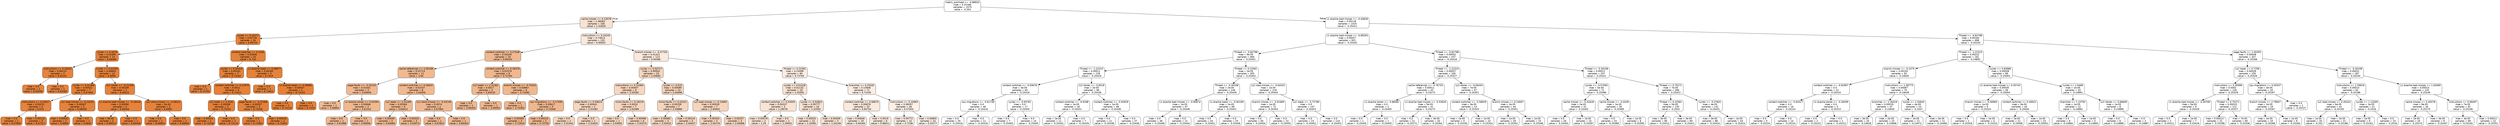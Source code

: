 digraph Tree {
node [shape=box, style="filled, rounded", color="black", fontname=helvetica] ;
edge [fontname=helvetica] ;
0 [label="matrix_workload <= -0.88933\nmae = 0.25186\nsamples = 1575\nvalue = -0.254", fillcolor="#e5813900"] ;
1 [label="cache-misses <= 0.13078\nmae = 1.48363\nsamples = 156\nvalue = 1.31829", fillcolor="#e5813939"] ;
0 -> 1 [labeldistance=2.5, labelangle=45, headlabel="True"] ;
2 [label="cycles <= 0.42071\nmae = 0.02726\nsamples = 24\nvalue = 6.69734", fillcolor="#e58139fd"] ;
1 -> 2 ;
3 [label="cycles <= 0.4078\nmae = 0.01495\nsamples = 14\nvalue = 6.68489", fillcolor="#e58139fd"] ;
2 -> 3 ;
4 [label="instructions <= 0.10023\nmae = 0.00115\nsamples = 2\nvalue = 6.63151", fillcolor="#e58139fb"] ;
3 -> 4 ;
5 [label="mae = 0.0\nsamples = 1\nvalue = 6.63036", fillcolor="#e58139fb"] ;
4 -> 5 ;
6 [label="mae = 0.0\nsamples = 1\nvalue = 6.63265", fillcolor="#e58139fb"] ;
4 -> 6 ;
7 [label="cycles <= 0.41555\nmae = 0.00843\nsamples = 12\nvalue = 6.6859", fillcolor="#e58139fd"] ;
3 -> 7 ;
8 [label="cycles <= 0.41389\nmae = 0.00522\nsamples = 7\nvalue = 6.67859", fillcolor="#e58139fd"] ;
7 -> 8 ;
9 [label="instructions <= 0.10017\nmae = 0.00221\nsamples = 4\nvalue = 6.674", fillcolor="#e58139fc"] ;
8 -> 9 ;
10 [label="mae = 0.0\nsamples = 1\nvalue = 6.67859", fillcolor="#e58139fd"] ;
9 -> 10 ;
11 [label="mae = 0.00113\nsamples = 3\nvalue = 6.67317", fillcolor="#e58139fc"] ;
9 -> 11 ;
12 [label="LLC-load-misses <= 0.23233\nmae = 0.00067\nsamples = 3\nvalue = 6.68558", fillcolor="#e58139fd"] ;
8 -> 12 ;
13 [label="mae = 0.00032\nsamples = 2\nvalue = 6.6859", fillcolor="#e58139fd"] ;
12 -> 13 ;
14 [label="mae = 0.0\nsamples = 1\nvalue = 6.6842", fillcolor="#e58139fd"] ;
12 -> 14 ;
15 [label="LLC-stores <= -0.21259\nmae = 0.00209\nsamples = 5\nvalue = 6.69522", fillcolor="#e58139fd"] ;
7 -> 15 ;
16 [label="L1-dcache-load-misses <= -0.18416\nmae = 0.00058\nsamples = 3\nvalue = 6.69504", fillcolor="#e58139fd"] ;
15 -> 16 ;
17 [label="mae = 9e-05\nsamples = 2\nvalue = 6.69513", fillcolor="#e58139fd"] ;
16 -> 17 ;
18 [label="mae = 0.0\nsamples = 1\nvalue = 6.69348", fillcolor="#e58139fd"] ;
16 -> 18 ;
19 [label="LLC-store-misses <= -0.48321\nmae = 5e-05\nsamples = 2\nvalue = 6.6995", fillcolor="#e58139fd"] ;
15 -> 19 ;
20 [label="mae = 0.0\nsamples = 1\nvalue = 6.69954", fillcolor="#e58139fd"] ;
19 -> 20 ;
21 [label="mae = 0.0\nsamples = 1\nvalue = 6.69945", fillcolor="#e58139fd"] ;
19 -> 21 ;
22 [label="context-switches <= 0.1206\nmae = 0.00406\nsamples = 10\nvalue = 6.734", fillcolor="#e58139ff"] ;
2 -> 22 ;
23 [label="cycles <= 0.42414\nmae = 0.00161\nsamples = 7\nvalue = 6.73262", fillcolor="#e58139ff"] ;
22 -> 23 ;
24 [label="mae = 0.0\nsamples = 1\nvalue = 6.72793", fillcolor="#e58139fe"] ;
23 -> 24 ;
25 [label="context-switches <= 0.11979\nmae = 0.0011\nsamples = 6\nvalue = 6.73312", fillcolor="#e58139ff"] ;
23 -> 25 ;
26 [label="LLC-loads <= 2.3161\nmae = 0.00049\nsamples = 3\nvalue = 6.73234", fillcolor="#e58139fe"] ;
25 -> 26 ;
27 [label="mae = 0.00014\nsamples = 2\nvalue = 6.73248", fillcolor="#e58139ff"] ;
26 -> 27 ;
28 [label="mae = 0.0\nsamples = 1\nvalue = 6.73115", fillcolor="#e58139fe"] ;
26 -> 28 ;
29 [label="page-faults <= -0.37468\nmae = 0.00037\nsamples = 3\nvalue = 6.73436", fillcolor="#e58139ff"] ;
25 -> 29 ;
30 [label="mae = 0.0\nsamples = 1\nvalue = 6.73363", fillcolor="#e58139ff"] ;
29 -> 30 ;
31 [label="mae = 0.00018\nsamples = 2\nvalue = 6.73455", fillcolor="#e58139ff"] ;
29 -> 31 ;
32 [label="L1-dcache-loads <= 0.58977\nmae = 0.00165\nsamples = 3\nvalue = 6.7419", fillcolor="#e58139ff"] ;
22 -> 32 ;
33 [label="mae = 0.0\nsamples = 1\nvalue = 6.74612", fillcolor="#e58139ff"] ;
32 -> 33 ;
34 [label="L1-dcache-loads <= 0.58982\nmae = 0.00037\nsamples = 2\nvalue = 6.74153", fillcolor="#e58139ff"] ;
32 -> 34 ;
35 [label="mae = 0.0\nsamples = 1\nvalue = 6.74116", fillcolor="#e58139ff"] ;
34 -> 35 ;
36 [label="mae = 0.0\nsamples = 1\nvalue = 6.7419", fillcolor="#e58139ff"] ;
34 -> 36 ;
37 [label="instructions <= 0.10245\nmae = 0.74613\nsamples = 132\nvalue = 0.95832", fillcolor="#e581392c"] ;
1 -> 37 ;
38 [label="context-switches <= 0.27548\nmae = 0.04329\nsamples = 19\nvalue = 3.66343", fillcolor="#e581398f"] ;
37 -> 38 ;
39 [label="cache-references <= 2.05168\nmae = 0.01713\nsamples = 11\nvalue = 3.64", fillcolor="#e581398e"] ;
38 -> 39 ;
40 [label="page-faults <= -0.25125\nmae = 0.01041\nsamples = 3\nvalue = 3.60656", fillcolor="#e581398d"] ;
39 -> 40 ;
41 [label="mae = 0.0\nsamples = 1\nvalue = 3.58864", fillcolor="#e581398c"] ;
40 -> 41 ;
42 [label="L1-dcache-stores <= 0.91094\nmae = 0.00666\nsamples = 2\nvalue = 3.61322", fillcolor="#e581398d"] ;
40 -> 42 ;
43 [label="mae = 0.0\nsamples = 1\nvalue = 3.61988", fillcolor="#e581398d"] ;
42 -> 43 ;
44 [label="mae = 0.0\nsamples = 1\nvalue = 3.60656", fillcolor="#e581398d"] ;
42 -> 44 ;
45 [label="context-switches <= 0.26632\nmae = 0.01037\nsamples = 8\nvalue = 3.64056", fillcolor="#e581398e"] ;
39 -> 45 ;
46 [label="LLC-loads <= 2.31269\nmae = 0.00364\nsamples = 6\nvalue = 3.64014", fillcolor="#e581398e"] ;
45 -> 46 ;
47 [label="mae = 0.00049\nsamples = 3\nvalue = 3.64083", fillcolor="#e581398e"] ;
46 -> 47 ;
48 [label="mae = 0.00325\nsamples = 3\nvalue = 3.63073", fillcolor="#e581398e"] ;
46 -> 48 ;
49 [label="LLC-store-misses <= -0.43149\nmae = 0.0074\nsamples = 2\nvalue = 3.67083", fillcolor="#e581398f"] ;
45 -> 49 ;
50 [label="mae = 0.0\nsamples = 1\nvalue = 3.67823", fillcolor="#e581398f"] ;
49 -> 50 ;
51 [label="mae = 0.0\nsamples = 1\nvalue = 3.66343", fillcolor="#e581398f"] ;
49 -> 51 ;
52 [label="context-switches <= 0.28378\nmae = 0.01579\nsamples = 8\nvalue = 3.72784", fillcolor="#e5813991"] ;
38 -> 52 ;
53 [label="LLC-loads <= 2.31361\nmae = 0.0017\nsamples = 2\nvalue = 3.69233", fillcolor="#e5813990"] ;
52 -> 53 ;
54 [label="mae = 0.0\nsamples = 1\nvalue = 3.69403", fillcolor="#e5813990"] ;
53 -> 54 ;
55 [label="mae = 0.0\nsamples = 1\nvalue = 3.69063", fillcolor="#e5813990"] ;
53 -> 55 ;
56 [label="branch-misses <= -0.70333\nmae = 0.00867\nsamples = 6\nvalue = 3.73285", fillcolor="#e5813991"] ;
52 -> 56 ;
57 [label="mae = 0.0\nsamples = 1\nvalue = 3.75063", fillcolor="#e5813992"] ;
56 -> 57 ;
58 [label="cpu-migrations <= -0.17095\nmae = 0.00617\nsamples = 5\nvalue = 3.72949", fillcolor="#e5813991"] ;
56 -> 58 ;
59 [label="mae = 0.00395\nsamples = 3\nvalue = 3.72619", fillcolor="#e5813991"] ;
58 -> 59 ;
60 [label="mae = 0.00115\nsamples = 2\nvalue = 3.73735", fillcolor="#e5813991"] ;
58 -> 60 ;
61 [label="branch-misses <= -0.37703\nmae = 0.41421\nsamples = 113\nvalue = 0.94366", fillcolor="#e581392c"] ;
37 -> 61 ;
62 [label="cycles <= 0.50717\nmae = 0.00932\nsamples = 23\nvalue = 2.03692", fillcolor="#e5813953"] ;
61 -> 62 ;
63 [label="instructions <= 0.10363\nmae = 0.00407\nsamples = 9\nvalue = 2.02562", fillcolor="#e5813953"] ;
62 -> 63 ;
64 [label="page-faults <= 0.59624\nmae = 0.00041\nsamples = 2\nvalue = 2.01583", fillcolor="#e5813953"] ;
63 -> 64 ;
65 [label="mae = 0.0\nsamples = 1\nvalue = 2.01542", fillcolor="#e5813953"] ;
64 -> 65 ;
66 [label="mae = 0.0\nsamples = 1\nvalue = 2.01625", fillcolor="#e5813953"] ;
64 -> 66 ;
67 [label="minor-faults <= 0.18219\nmae = 0.0024\nsamples = 7\nvalue = 2.02589", fillcolor="#e5813953"] ;
63 -> 67 ;
68 [label="mae = 0.0\nsamples = 1\nvalue = 2.03692", fillcolor="#e5813953"] ;
67 -> 68 ;
69 [label="mae = 0.00096\nsamples = 6\nvalue = 2.02575", fillcolor="#e5813953"] ;
67 -> 69 ;
70 [label="cycles <= 0.515\nmae = 0.00589\nsamples = 14\nvalue = 2.04096", fillcolor="#e5813954"] ;
62 -> 70 ;
71 [label="minor-faults <= 0.41521\nmae = 0.00259\nsamples = 7\nvalue = 2.03866", fillcolor="#e5813954"] ;
70 -> 71 ;
72 [label="mae = 0.00083\nsamples = 3\nvalue = 2.03425", fillcolor="#e5813953"] ;
71 -> 72 ;
73 [label="mae = 0.00124\nsamples = 4\nvalue = 2.04027", fillcolor="#e5813954"] ;
71 -> 73 ;
74 [label="LLC-load-misses <= 0.23683\nmae = 0.00539\nsamples = 7\nvalue = 2.04932", fillcolor="#e5813954"] ;
70 -> 74 ;
75 [label="mae = 0.00333\nsamples = 4\nvalue = 2.05176", fillcolor="#e5813954"] ;
74 -> 75 ;
76 [label="mae = 0.00257\nsamples = 3\nvalue = 2.04068", fillcolor="#e5813954"] ;
74 -> 76 ;
77 [label="Thread <= 0.22581\nmae = 0.23498\nsamples = 90\nvalue = 0.73763", fillcolor="#e5813924"] ;
61 -> 77 ;
78 [label="cycles <= 0.51418\nmae = 0.01132\nsamples = 19\nvalue = 1.32091", fillcolor="#e5813939"] ;
77 -> 78 ;
79 [label="context-switches <= 0.53003\nmae = 0.00337\nsamples = 3\nvalue = 1.29078", fillcolor="#e5813938"] ;
78 -> 79 ;
80 [label="mae = 0.00078\nsamples = 2\nvalue = 1.29", fillcolor="#e5813938"] ;
79 -> 80 ;
81 [label="mae = 0.0\nsamples = 1\nvalue = 1.29932", fillcolor="#e5813939"] ;
79 -> 81 ;
82 [label="cycles <= 0.53843\nmae = 0.00777\nsamples = 16\nvalue = 1.32592", fillcolor="#e581393a"] ;
78 -> 82 ;
83 [label="mae = 0.00533\nsamples = 13\nvalue = 1.32091", fillcolor="#e5813939"] ;
82 -> 83 ;
84 [label="mae = 0.00309\nsamples = 3\nvalue = 1.34149", fillcolor="#e581393a"] ;
82 -> 84 ;
85 [label="branches <= 0.29182\nmae = 0.13948\nsamples = 71\nvalue = 0.72435", fillcolor="#e5813924"] ;
77 -> 85 ;
86 [label="context-switches <= 0.58675\nmae = 0.00878\nsamples = 25\nvalue = 0.94734", fillcolor="#e581392c"] ;
85 -> 86 ;
87 [label="mae = 0.00646\nsamples = 19\nvalue = 0.94265", fillcolor="#e581392c"] ;
86 -> 87 ;
88 [label="mae = 0.0019\nsamples = 6\nvalue = 0.96011", fillcolor="#e581392c"] ;
86 -> 88 ;
89 [label="instructions <= 0.10983\nmae = 0.08267\nsamples = 46\nvalue = 0.57004", fillcolor="#e581391e"] ;
85 -> 89 ;
90 [label="mae = 0.00772\nsamples = 22\nvalue = 0.7238", fillcolor="#e5813924"] ;
89 -> 90 ;
91 [label="mae = 0.00865\nsamples = 24\nvalue = 0.55277", fillcolor="#e581391d"] ;
89 -> 91 ;
92 [label="L1-dcache-load-misses <= -0.40828\nmae = 0.00118\nsamples = 1419\nvalue = -0.25412", fillcolor="#e5813900"] ;
0 -> 92 [labeldistance=2.5, labelangle=-45, headlabel="False"] ;
93 [label="L1-dcache-load-misses <= -0.89293\nmae = 0.00027\nsamples = 921\nvalue = -0.25432", fillcolor="#e5813900"] ;
92 -> 93 ;
94 [label="Thread <= -0.82798\nmae = 9e-05\nsamples = 484\nvalue = -0.25451", fillcolor="#e5813900"] ;
93 -> 94 ;
95 [label="Thread <= -1.22315\nmae = 0.00011\nsamples = 129\nvalue = -0.25429", fillcolor="#e5813900"] ;
94 -> 95 ;
96 [label="context-switches <= -0.93676\nmae = 3e-05\nsamples = 63\nvalue = -0.25416", fillcolor="#e5813900"] ;
95 -> 96 ;
97 [label="cpu-migrations <= -0.61748\nmae = 0.0\nsamples = 46\nvalue = -0.25416", fillcolor="#e5813900"] ;
96 -> 97 ;
98 [label="mae = 0.0\nsamples = 35\nvalue = -0.25416", fillcolor="#e5813900"] ;
97 -> 98 ;
99 [label="mae = 0.0\nsamples = 11\nvalue = -0.25416", fillcolor="#e5813900"] ;
97 -> 99 ;
100 [label="cycles <= -0.93781\nmae = 0.0\nsamples = 17\nvalue = -0.25405", fillcolor="#e5813900"] ;
96 -> 100 ;
101 [label="mae = 0.0\nsamples = 7\nvalue = -0.25405", fillcolor="#e5813900"] ;
100 -> 101 ;
102 [label="mae = 0.0\nsamples = 10\nvalue = -0.25405", fillcolor="#e5813900"] ;
100 -> 102 ;
103 [label="LLC-stores <= -0.8518\nmae = 2e-05\nsamples = 66\nvalue = -0.25436", fillcolor="#e5813900"] ;
95 -> 103 ;
104 [label="context-switches <= -0.9188\nmae = 1e-05\nsamples = 18\nvalue = -0.25431", fillcolor="#e5813900"] ;
103 -> 104 ;
105 [label="mae = 1e-05\nsamples = 11\nvalue = -0.25432", fillcolor="#e5813900"] ;
104 -> 105 ;
106 [label="mae = 0.0\nsamples = 7\nvalue = -0.25429", fillcolor="#e5813900"] ;
104 -> 106 ;
107 [label="context-switches <= -0.93929\nmae = 1e-05\nsamples = 48\nvalue = -0.25436", fillcolor="#e5813900"] ;
103 -> 107 ;
108 [label="mae = 0.0\nsamples = 11\nvalue = -0.25438", fillcolor="#e5813900"] ;
107 -> 108 ;
109 [label="mae = 0.0\nsamples = 37\nvalue = -0.25436", fillcolor="#e5813900"] ;
107 -> 109 ;
110 [label="Thread <= 0.22581\nmae = 2e-05\nsamples = 355\nvalue = -0.25453", fillcolor="#e5813900"] ;
94 -> 110 ;
111 [label="Thread <= -0.30108\nmae = 2e-05\nsamples = 136\nvalue = -0.25449", fillcolor="#e5813900"] ;
110 -> 111 ;
112 [label="L1-dcache-load-misses <= -0.90874\nmae = 1e-05\nsamples = 67\nvalue = -0.25448", fillcolor="#e5813900"] ;
111 -> 112 ;
113 [label="mae = 0.0\nsamples = 46\nvalue = -0.25448", fillcolor="#e5813900"] ;
112 -> 113 ;
114 [label="mae = 0.0\nsamples = 21\nvalue = -0.25444", fillcolor="#e5813900"] ;
112 -> 114 ;
115 [label="L1-dcache-loads <= -0.94169\nmae = 1e-05\nsamples = 69\nvalue = -0.25451", fillcolor="#e5813900"] ;
111 -> 115 ;
116 [label="mae = 0.0\nsamples = 44\nvalue = -0.25451", fillcolor="#e5813900"] ;
115 -> 116 ;
117 [label="mae = 0.0\nsamples = 25\nvalue = -0.25449", fillcolor="#e5813900"] ;
115 -> 117 ;
118 [label="LLC-load-misses <= -0.64331\nmae = 1e-05\nsamples = 219\nvalue = -0.25454", fillcolor="#e5813900"] ;
110 -> 118 ;
119 [label="branch-misses <= -0.91669\nmae = 1e-05\nsamples = 72\nvalue = -0.25454", fillcolor="#e5813900"] ;
118 -> 119 ;
120 [label="mae = 0.0\nsamples = 50\nvalue = -0.25454", fillcolor="#e5813900"] ;
119 -> 120 ;
121 [label="mae = 0.0\nsamples = 22\nvalue = -0.25455", fillcolor="#e5813900"] ;
119 -> 121 ;
122 [label="LLC-loads <= -0.72789\nmae = 0.0\nsamples = 147\nvalue = -0.25453", fillcolor="#e5813900"] ;
118 -> 122 ;
123 [label="mae = 0.0\nsamples = 23\nvalue = -0.25452", fillcolor="#e5813900"] ;
122 -> 123 ;
124 [label="mae = 0.0\nsamples = 124\nvalue = -0.25453", fillcolor="#e5813900"] ;
122 -> 124 ;
125 [label="Thread <= -0.82798\nmae = 0.00032\nsamples = 437\nvalue = -0.25418", fillcolor="#e5813900"] ;
93 -> 125 ;
126 [label="Thread <= -1.22315\nmae = 0.00037\nsamples = 100\nvalue = -0.25327", fillcolor="#e5813900"] ;
125 -> 126 ;
127 [label="cache-references <= -0.76733\nmae = 0.00011\nsamples = 43\nvalue = -0.25272", fillcolor="#e5813900"] ;
126 -> 127 ;
128 [label="L1-dcache-stores <= -0.88582\nmae = 0.0\nsamples = 2\nvalue = -0.25405", fillcolor="#e5813900"] ;
127 -> 128 ;
129 [label="mae = 0.0\nsamples = 1\nvalue = -0.25405", fillcolor="#e5813900"] ;
128 -> 129 ;
130 [label="mae = 0.0\nsamples = 1\nvalue = -0.25405", fillcolor="#e5813900"] ;
128 -> 130 ;
131 [label="L1-dcache-load-misses <= -0.53626\nmae = 5e-05\nsamples = 41\nvalue = -0.25272", fillcolor="#e5813900"] ;
127 -> 131 ;
132 [label="mae = 0.0\nsamples = 21\nvalue = -0.25272", fillcolor="#e5813900"] ;
131 -> 132 ;
133 [label="mae = 3e-05\nsamples = 20\nvalue = -0.25264", fillcolor="#e5813900"] ;
131 -> 133 ;
134 [label="LLC-stores <= -0.56434\nmae = 7e-05\nsamples = 57\nvalue = -0.25351", fillcolor="#e5813900"] ;
126 -> 134 ;
135 [label="context-switches <= -0.58629\nmae = 3e-05\nsamples = 13\nvalue = -0.25325", fillcolor="#e5813900"] ;
134 -> 135 ;
136 [label="mae = 1e-05\nsamples = 3\nvalue = -0.25335", fillcolor="#e5813900"] ;
135 -> 136 ;
137 [label="mae = 1e-05\nsamples = 10\nvalue = -0.25324", fillcolor="#e5813900"] ;
135 -> 137 ;
138 [label="branch-misses <= 0.24607\nmae = 2e-05\nsamples = 44\nvalue = -0.25351", fillcolor="#e5813900"] ;
134 -> 138 ;
139 [label="mae = 1e-05\nsamples = 29\nvalue = -0.25352", fillcolor="#e5813900"] ;
138 -> 139 ;
140 [label="mae = 1e-05\nsamples = 15\nvalue = -0.25348", fillcolor="#e5813900"] ;
138 -> 140 ;
141 [label="Thread <= -0.30108\nmae = 0.00011\nsamples = 337\nvalue = -0.25421", fillcolor="#e5813900"] ;
125 -> 141 ;
142 [label="cycles <= -0.57594\nmae = 5e-05\nsamples = 71\nvalue = -0.25396", fillcolor="#e5813900"] ;
141 -> 142 ;
143 [label="cache-misses <= -0.42628\nmae = 2e-05\nsamples = 41\nvalue = -0.25402", fillcolor="#e5813900"] ;
142 -> 143 ;
144 [label="mae = 0.0\nsamples = 26\nvalue = -0.25403", fillcolor="#e5813900"] ;
143 -> 144 ;
145 [label="mae = 1e-05\nsamples = 15\nvalue = -0.25397", fillcolor="#e5813900"] ;
143 -> 145 ;
146 [label="cache-misses <= -0.4439\nmae = 1e-05\nsamples = 30\nvalue = -0.25389", fillcolor="#e5813900"] ;
142 -> 146 ;
147 [label="mae = 0.0\nsamples = 24\nvalue = -0.25389", fillcolor="#e5813900"] ;
146 -> 147 ;
148 [label="mae = 1e-05\nsamples = 6\nvalue = -0.25395", fillcolor="#e5813900"] ;
146 -> 148 ;
149 [label="Thread <= 0.75271\nmae = 7e-05\nsamples = 266\nvalue = -0.25423", fillcolor="#e5813900"] ;
141 -> 149 ;
150 [label="Thread <= 0.22581\nmae = 5e-05\nsamples = 135\nvalue = -0.2542", fillcolor="#e5813900"] ;
149 -> 150 ;
151 [label="mae = 3e-05\nsamples = 66\nvalue = -0.25412", fillcolor="#e5813900"] ;
150 -> 151 ;
152 [label="mae = 3e-05\nsamples = 69\nvalue = -0.25421", fillcolor="#e5813900"] ;
150 -> 152 ;
153 [label="cycles <= -0.37841\nmae = 4e-05\nsamples = 131\nvalue = -0.25431", fillcolor="#e5813900"] ;
149 -> 153 ;
154 [label="mae = 3e-05\nsamples = 88\nvalue = -0.25434", fillcolor="#e5813900"] ;
153 -> 154 ;
155 [label="mae = 1e-05\nsamples = 43\nvalue = -0.25423", fillcolor="#e5813900"] ;
153 -> 155 ;
156 [label="Thread <= -0.82798\nmae = 0.00164\nsamples = 498\nvalue = -0.25243", fillcolor="#e5813900"] ;
92 -> 156 ;
157 [label="Thread <= -1.22315\nmae = 0.00222\nsamples = 161\nvalue = -0.24892", fillcolor="#e5813900"] ;
156 -> 157 ;
158 [label="branch-misses <= -0.2375\nmae = 0.00192\nsamples = 92\nvalue = -0.24635", fillcolor="#e5813900"] ;
157 -> 158 ;
159 [label="context-switches <= -0.62997\nmae = 0.0\nsamples = 22\nvalue = -0.25224", fillcolor="#e5813900"] ;
158 -> 159 ;
160 [label="context-switches <= -0.63317\nmae = 0.0\nsamples = 19\nvalue = -0.25224", fillcolor="#e5813900"] ;
159 -> 160 ;
161 [label="mae = 0.0\nsamples = 5\nvalue = -0.25224", fillcolor="#e5813900"] ;
160 -> 161 ;
162 [label="mae = 0.0\nsamples = 14\nvalue = -0.25224", fillcolor="#e5813900"] ;
160 -> 162 ;
163 [label="L1-dcache-stores <= -0.28299\nmae = 0.0\nsamples = 3\nvalue = -0.25223", fillcolor="#e5813900"] ;
159 -> 163 ;
164 [label="mae = 0.0\nsamples = 2\nvalue = -0.25223", fillcolor="#e5813900"] ;
163 -> 164 ;
165 [label="mae = 0.0\nsamples = 1\nvalue = -0.25222", fillcolor="#e5813900"] ;
163 -> 165 ;
166 [label="instructions <= 1.58773\nmae = 0.00067\nsamples = 70\nvalue = -0.24628", fillcolor="#e5813900"] ;
158 -> 166 ;
167 [label="branches <= 1.26416\nmae = 0.00019\nsamples = 47\nvalue = -0.24635", fillcolor="#e5813900"] ;
166 -> 167 ;
168 [label="mae = 3e-05\nsamples = 24\nvalue = -0.24628", fillcolor="#e5813900"] ;
167 -> 168 ;
169 [label="mae = 2e-05\nsamples = 23\nvalue = -0.24668", fillcolor="#e5813900"] ;
167 -> 169 ;
170 [label="cycles <= 1.04643\nmae = 4e-05\nsamples = 23\nvalue = -0.2447", fillcolor="#e5813900"] ;
166 -> 170 ;
171 [label="mae = 2e-05\nsamples = 12\nvalue = -0.24472", fillcolor="#e5813900"] ;
170 -> 171 ;
172 [label="mae = 3e-05\nsamples = 11\nvalue = -0.24466", fillcolor="#e5813900"] ;
170 -> 172 ;
173 [label="cycles <= 0.83986\nmae = 0.00058\nsamples = 69\nvalue = -0.25003", fillcolor="#e5813900"] ;
157 -> 173 ;
174 [label="L1-dcache-load-misses <= 0.35743\nmae = 0.00035\nsamples = 49\nvalue = -0.25004", fillcolor="#e5813900"] ;
173 -> 174 ;
175 [label="branch-misses <= -0.56963\nmae = 1e-05\nsamples = 5\nvalue = -0.25324", fillcolor="#e5813900"] ;
174 -> 175 ;
176 [label="mae = 0.0\nsamples = 1\nvalue = -0.25329", fillcolor="#e5813900"] ;
175 -> 176 ;
177 [label="mae = 1e-05\nsamples = 4\nvalue = -0.25323", fillcolor="#e5813900"] ;
175 -> 177 ;
178 [label="context-switches <= 0.49922\nmae = 3e-05\nsamples = 44\nvalue = -0.25004", fillcolor="#e5813900"] ;
174 -> 178 ;
179 [label="mae = 2e-05\nsamples = 21\nvalue = -0.25006", fillcolor="#e5813900"] ;
178 -> 179 ;
180 [label="mae = 1e-05\nsamples = 23\nvalue = -0.25003", fillcolor="#e5813900"] ;
178 -> 180 ;
181 [label="cycles <= 1.0468\nmae = 2e-05\nsamples = 20\nvalue = -0.24891", fillcolor="#e5813900"] ;
173 -> 181 ;
182 [label="branches <= 1.10792\nmae = 1e-05\nsamples = 12\nvalue = -0.24892", fillcolor="#e5813900"] ;
181 -> 182 ;
183 [label="mae = 0.0\nsamples = 8\nvalue = -0.24892", fillcolor="#e5813900"] ;
182 -> 183 ;
184 [label="mae = 1e-05\nsamples = 4\nvalue = -0.24893", fillcolor="#e5813900"] ;
182 -> 184 ;
185 [label="LLC-stores <= 0.66849\nmae = 1e-05\nsamples = 8\nvalue = -0.24889", fillcolor="#e5813900"] ;
181 -> 185 ;
186 [label="mae = 0.0\nsamples = 6\nvalue = -0.24889", fillcolor="#e5813900"] ;
185 -> 186 ;
187 [label="mae = 0.0\nsamples = 2\nvalue = -0.24887", fillcolor="#e5813900"] ;
185 -> 187 ;
188 [label="page-faults <= 1.00355\nmae = 0.00048\nsamples = 337\nvalue = -0.25268", fillcolor="#e5813900"] ;
156 -> 188 ;
189 [label="LLC-loads <= 0.7258\nmae = 0.00026\nsamples = 150\nvalue = -0.25326", fillcolor="#e5813900"] ;
188 -> 189 ;
190 [label="instructions <= 0.30999\nmae = 0.0002\nsamples = 130\nvalue = -0.25329", fillcolor="#e5813900"] ;
189 -> 190 ;
191 [label="L1-dcache-load-misses <= -0.40799\nmae = 5e-05\nsamples = 9\nvalue = -0.25429", fillcolor="#e5813900"] ;
190 -> 191 ;
192 [label="mae = 0.0\nsamples = 2\nvalue = -0.25411", fillcolor="#e5813900"] ;
191 -> 192 ;
193 [label="mae = 1e-05\nsamples = 7\nvalue = -0.25429", fillcolor="#e5813900"] ;
191 -> 193 ;
194 [label="Thread <= 0.75271\nmae = 0.00015\nsamples = 121\nvalue = -0.25327", fillcolor="#e5813900"] ;
190 -> 194 ;
195 [label="mae = 0.00013\nsamples = 31\nvalue = -0.25298", fillcolor="#e5813900"] ;
194 -> 195 ;
196 [label="mae = 7e-05\nsamples = 90\nvalue = -0.25336", fillcolor="#e5813900"] ;
194 -> 196 ;
197 [label="cpu-migrations <= 0.45537\nmae = 3e-05\nsamples = 20\nvalue = -0.25267", fillcolor="#e5813900"] ;
189 -> 197 ;
198 [label="branch-misses <= 2.78947\nmae = 2e-05\nsamples = 19\nvalue = -0.25267", fillcolor="#e5813900"] ;
197 -> 198 ;
199 [label="mae = 1e-05\nsamples = 10\nvalue = -0.25268", fillcolor="#e5813900"] ;
198 -> 199 ;
200 [label="mae = 1e-05\nsamples = 9\nvalue = -0.25265", fillcolor="#e5813900"] ;
198 -> 200 ;
201 [label="mae = 0.0\nsamples = 1\nvalue = -0.25237", fillcolor="#e5813900"] ;
197 -> 201 ;
202 [label="Thread <= -0.30108\nmae = 0.00031\nsamples = 187\nvalue = -0.25244", fillcolor="#e5813900"] ;
188 -> 202 ;
203 [label="instructions <= 1.59616\nmae = 0.00014\nsamples = 62\nvalue = -0.25188", fillcolor="#e5813900"] ;
202 -> 203 ;
204 [label="LLC-load-misses <= 0.45424\nmae = 6e-05\nsamples = 41\nvalue = -0.25193", fillcolor="#e5813900"] ;
203 -> 204 ;
205 [label="mae = 1e-05\nsamples = 20\nvalue = -0.252", fillcolor="#e5813900"] ;
204 -> 205 ;
206 [label="mae = 2e-05\nsamples = 21\nvalue = -0.25188", fillcolor="#e5813900"] ;
204 -> 206 ;
207 [label="cycles <= 1.13269\nmae = 1e-05\nsamples = 21\nvalue = -0.2516", fillcolor="#e5813900"] ;
203 -> 207 ;
208 [label="mae = 1e-05\nsamples = 6\nvalue = -0.25161", fillcolor="#e5813900"] ;
207 -> 208 ;
209 [label="mae = 0.0\nsamples = 15\nvalue = -0.2516", fillcolor="#e5813900"] ;
207 -> 209 ;
210 [label="L1-dcache-load-misses <= 1.63069\nmae = 0.00014\nsamples = 125\nvalue = -0.25249", fillcolor="#e5813900"] ;
202 -> 210 ;
211 [label="cache-misses <= 0.45078\nmae = 9e-05\nsamples = 34\nvalue = -0.25275", fillcolor="#e5813900"] ;
210 -> 211 ;
212 [label="mae = 2e-05\nsamples = 25\nvalue = -0.25274", fillcolor="#e5813900"] ;
211 -> 212 ;
213 [label="mae = 4e-05\nsamples = 9\nvalue = -0.25307", fillcolor="#e5813900"] ;
211 -> 213 ;
214 [label="instructions <= 0.99497\nmae = 7e-05\nsamples = 91\nvalue = -0.25246", fillcolor="#e5813900"] ;
210 -> 214 ;
215 [label="mae = 4e-05\nsamples = 69\nvalue = -0.25245", fillcolor="#e5813900"] ;
214 -> 215 ;
216 [label="mae = 0.00011\nsamples = 22\nvalue = -0.25251", fillcolor="#e5813900"] ;
214 -> 216 ;
}